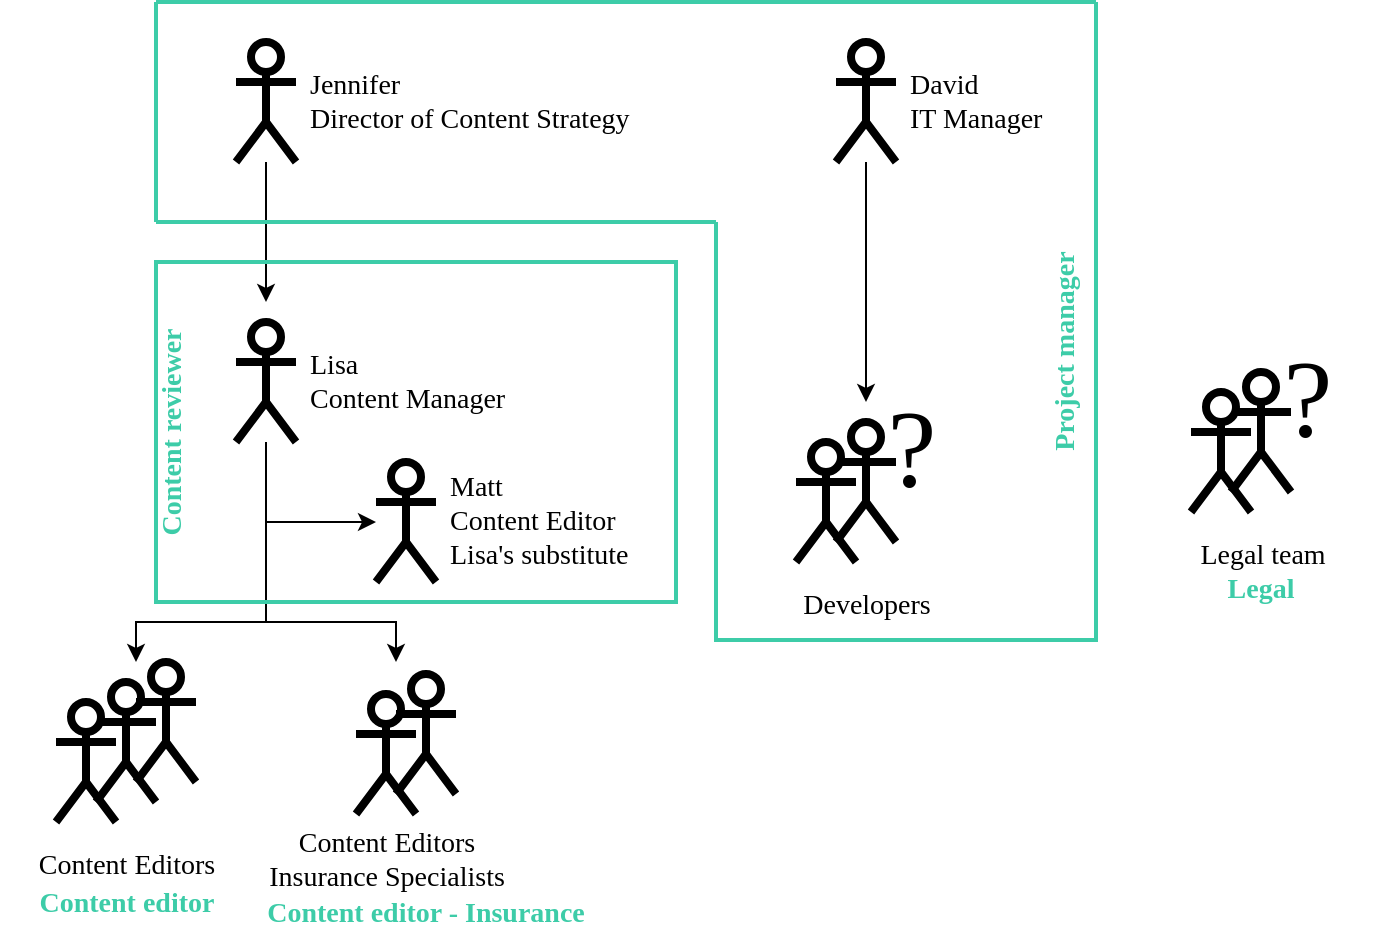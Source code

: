 <mxfile version="19.0.3" type="device"><diagram id="g5Plbh_AKTesNDF9eLHS" name="Page-1"><mxGraphModel dx="1038" dy="649" grid="1" gridSize="10" guides="1" tooltips="1" connect="1" arrows="1" fold="1" page="1" pageScale="1" pageWidth="850" pageHeight="1100" math="0" shadow="0" extFonts="GT Walsheim^https://docs.kontent.ai/fonts/GT-Walsheim-Regular.woff"><root><mxCell id="0"/><mxCell id="1" parent="0"/><mxCell id="4PxdUijkUJ5LaHFqjFEA-36" style="edgeStyle=orthogonalEdgeStyle;rounded=0;orthogonalLoop=1;jettySize=auto;html=1;fontSize=14;fontFamily=Work Sans;" parent="1" source="4PxdUijkUJ5LaHFqjFEA-1" edge="1"><mxGeometry relative="1" as="geometry"><mxPoint x="445" y="210" as="targetPoint"/></mxGeometry></mxCell><mxCell id="4PxdUijkUJ5LaHFqjFEA-1" value="David&lt;br style=&quot;font-size: 14px;&quot;&gt;IT Manager" style="shape=umlActor;verticalLabelPosition=middle;labelBackgroundColor=#ffffff;verticalAlign=middle;html=1;outlineConnect=0;strokeWidth=4;labelPosition=right;align=left;spacingLeft=5;fontFamily=Work Sans;fontSize=14;" parent="1" vertex="1"><mxGeometry x="430" y="30" width="30" height="60" as="geometry"/></mxCell><mxCell id="4PxdUijkUJ5LaHFqjFEA-19" style="edgeStyle=orthogonalEdgeStyle;rounded=0;orthogonalLoop=1;jettySize=auto;html=1;fontFamily=Work Sans;fontSize=14;" parent="1" source="4PxdUijkUJ5LaHFqjFEA-2" edge="1"><mxGeometry relative="1" as="geometry"><mxPoint x="200" y="270" as="targetPoint"/><Array as="points"><mxPoint x="145" y="270"/></Array></mxGeometry></mxCell><mxCell id="4PxdUijkUJ5LaHFqjFEA-20" style="edgeStyle=orthogonalEdgeStyle;rounded=0;orthogonalLoop=1;jettySize=auto;html=1;fontFamily=Work Sans;fontSize=14;" parent="1" source="4PxdUijkUJ5LaHFqjFEA-2" edge="1"><mxGeometry relative="1" as="geometry"><mxPoint x="210" y="340" as="targetPoint"/><Array as="points"><mxPoint x="145" y="320"/><mxPoint x="210" y="320"/><mxPoint x="210" y="340"/></Array></mxGeometry></mxCell><mxCell id="4PxdUijkUJ5LaHFqjFEA-21" style="edgeStyle=orthogonalEdgeStyle;rounded=0;orthogonalLoop=1;jettySize=auto;html=1;fontFamily=Work Sans;fontSize=14;" parent="1" source="4PxdUijkUJ5LaHFqjFEA-2" target="4PxdUijkUJ5LaHFqjFEA-15" edge="1"><mxGeometry relative="1" as="geometry"><mxPoint x="130" y="340" as="targetPoint"/><Array as="points"><mxPoint x="145" y="320"/><mxPoint x="80" y="320"/></Array></mxGeometry></mxCell><mxCell id="4PxdUijkUJ5LaHFqjFEA-2" value="Lisa&lt;br style=&quot;font-size: 14px;&quot;&gt;Content Manager" style="shape=umlActor;verticalLabelPosition=middle;labelBackgroundColor=#ffffff;verticalAlign=middle;html=1;outlineConnect=0;labelPosition=right;align=left;spacingLeft=5;strokeWidth=4;fontFamily=Work Sans;fontSize=14;" parent="1" vertex="1"><mxGeometry x="130" y="170" width="30" height="60" as="geometry"/></mxCell><mxCell id="4PxdUijkUJ5LaHFqjFEA-9" value="Matt&lt;br style=&quot;font-size: 14px;&quot;&gt;Content Editor&lt;br style=&quot;font-size: 14px;&quot;&gt;Lisa's substitute" style="shape=umlActor;verticalLabelPosition=middle;labelBackgroundColor=#ffffff;verticalAlign=middle;html=1;outlineConnect=0;labelPosition=right;align=left;spacingLeft=5;strokeWidth=4;fontFamily=Work Sans;fontSize=14;" parent="1" vertex="1"><mxGeometry x="200" y="240" width="30" height="60" as="geometry"/></mxCell><mxCell id="4PxdUijkUJ5LaHFqjFEA-13" value="" style="group;fontFamily=Work Sans;fontSize=14;" parent="1" vertex="1" connectable="0"><mxGeometry x="190" y="346" width="50" height="70" as="geometry"/></mxCell><mxCell id="4PxdUijkUJ5LaHFqjFEA-10" value="Content Editors&lt;br style=&quot;font-size: 14px;&quot;&gt;Insurance Specialists" style="shape=umlActor;verticalLabelPosition=bottom;labelBackgroundColor=#ffffff;verticalAlign=top;html=1;outlineConnect=0;strokeWidth=4;fontFamily=Work Sans;fontSize=14;" parent="4PxdUijkUJ5LaHFqjFEA-13" vertex="1"><mxGeometry y="10" width="30" height="60" as="geometry"/></mxCell><mxCell id="4PxdUijkUJ5LaHFqjFEA-11" value="" style="shape=umlActor;verticalLabelPosition=bottom;labelBackgroundColor=#ffffff;verticalAlign=top;html=1;outlineConnect=0;strokeWidth=4;fontFamily=Work Sans;fontSize=14;" parent="4PxdUijkUJ5LaHFqjFEA-13" vertex="1"><mxGeometry x="20" width="30" height="60" as="geometry"/></mxCell><mxCell id="4PxdUijkUJ5LaHFqjFEA-16" value="" style="group;fontFamily=Work Sans;fontSize=14;" parent="1" vertex="1" connectable="0"><mxGeometry x="40" y="340" width="70" height="80" as="geometry"/></mxCell><mxCell id="4PxdUijkUJ5LaHFqjFEA-7" value="&lt;br style=&quot;font-size: 14px;&quot;&gt;Content Editors" style="shape=umlActor;verticalLabelPosition=bottom;labelBackgroundColor=#ffffff;verticalAlign=top;html=1;outlineConnect=0;strokeWidth=4;fontFamily=Work Sans;fontSize=14;" parent="4PxdUijkUJ5LaHFqjFEA-16" vertex="1"><mxGeometry x="20" y="10" width="30" height="60" as="geometry"/></mxCell><mxCell id="4PxdUijkUJ5LaHFqjFEA-8" value="" style="shape=umlActor;verticalLabelPosition=bottom;labelBackgroundColor=#ffffff;verticalAlign=top;html=1;outlineConnect=0;strokeWidth=4;fontFamily=Work Sans;fontSize=14;" parent="4PxdUijkUJ5LaHFqjFEA-16" vertex="1"><mxGeometry y="20" width="30" height="60" as="geometry"/></mxCell><mxCell id="4PxdUijkUJ5LaHFqjFEA-15" value="" style="shape=umlActor;verticalLabelPosition=bottom;labelBackgroundColor=#ffffff;verticalAlign=top;html=1;outlineConnect=0;strokeWidth=4;fontFamily=Work Sans;fontSize=14;" parent="4PxdUijkUJ5LaHFqjFEA-16" vertex="1"><mxGeometry x="40" width="30" height="60" as="geometry"/></mxCell><mxCell id="4PxdUijkUJ5LaHFqjFEA-23" value="&lt;br style=&quot;font-size: 14px;&quot;&gt;Developers" style="shape=umlActor;verticalLabelPosition=bottom;labelBackgroundColor=#ffffff;verticalAlign=top;html=1;outlineConnect=0;strokeWidth=4;fontFamily=Work Sans;fontSize=14;" parent="1" vertex="1"><mxGeometry x="430" y="220" width="30" height="60" as="geometry"/></mxCell><mxCell id="4PxdUijkUJ5LaHFqjFEA-24" value="" style="shape=umlActor;verticalLabelPosition=bottom;labelBackgroundColor=#ffffff;verticalAlign=top;html=1;outlineConnect=0;strokeWidth=4;fontFamily=Work Sans;fontSize=14;" parent="1" vertex="1"><mxGeometry x="410" y="230" width="30" height="60" as="geometry"/></mxCell><mxCell id="4PxdUijkUJ5LaHFqjFEA-27" style="edgeStyle=orthogonalEdgeStyle;rounded=0;orthogonalLoop=1;jettySize=auto;html=1;fontFamily=Work Sans;fontSize=14;" parent="1" source="4PxdUijkUJ5LaHFqjFEA-26" edge="1"><mxGeometry relative="1" as="geometry"><mxPoint x="145" y="160" as="targetPoint"/></mxGeometry></mxCell><mxCell id="4PxdUijkUJ5LaHFqjFEA-26" value="Jennifer&lt;br style=&quot;font-size: 14px;&quot;&gt;Director of Content Strategy" style="shape=umlActor;verticalLabelPosition=middle;labelBackgroundColor=#ffffff;verticalAlign=middle;html=1;outlineConnect=0;labelPosition=right;align=left;spacingLeft=5;strokeWidth=4;fontFamily=Work Sans;fontSize=14;" parent="1" vertex="1"><mxGeometry x="130" y="30" width="30" height="60" as="geometry"/></mxCell><mxCell id="4PxdUijkUJ5LaHFqjFEA-32" value="?" style="text;html=1;strokeColor=none;fillColor=none;align=center;verticalAlign=middle;whiteSpace=wrap;rounded=0;fontSize=55;fontStyle=0;fontFamily=Work Sans;" parent="1" vertex="1"><mxGeometry x="448" y="208" width="40" height="50" as="geometry"/></mxCell><mxCell id="4PxdUijkUJ5LaHFqjFEA-33" value="&lt;br style=&quot;font-size: 14px;&quot;&gt;Legal team" style="shape=umlActor;verticalLabelPosition=bottom;labelBackgroundColor=#ffffff;verticalAlign=top;html=1;outlineConnect=0;strokeWidth=4;fontFamily=Work Sans;fontSize=14;" parent="1" vertex="1"><mxGeometry x="627.5" y="195" width="30" height="60" as="geometry"/></mxCell><mxCell id="4PxdUijkUJ5LaHFqjFEA-34" value="" style="shape=umlActor;verticalLabelPosition=bottom;labelBackgroundColor=#ffffff;verticalAlign=top;html=1;outlineConnect=0;strokeWidth=4;fontFamily=Work Sans;fontSize=14;" parent="1" vertex="1"><mxGeometry x="607.5" y="205" width="30" height="60" as="geometry"/></mxCell><mxCell id="4PxdUijkUJ5LaHFqjFEA-35" value="?" style="text;html=1;strokeColor=none;fillColor=none;align=center;verticalAlign=middle;whiteSpace=wrap;rounded=0;fontSize=55;fontStyle=0;fontFamily=Work Sans;" parent="1" vertex="1"><mxGeometry x="645.5" y="183" width="40" height="50" as="geometry"/></mxCell><mxCell id="4PxdUijkUJ5LaHFqjFEA-51" value="" style="rounded=0;whiteSpace=wrap;html=1;strokeWidth=2;fontSize=14;fontColor=#F05A22;fillColor=none;strokeColor=#3DCCA8;fontFamily=Work Sans;" parent="1" vertex="1"><mxGeometry x="90" y="140" width="260" height="170" as="geometry"/></mxCell><mxCell id="4PxdUijkUJ5LaHFqjFEA-53" value="Project manager" style="text;html=1;strokeColor=none;fillColor=none;align=center;verticalAlign=middle;whiteSpace=wrap;rounded=0;fontSize=14;fontColor=#3DCCA8;fontStyle=1;rotation=-90;fontFamily=Work Sans;" parent="1" vertex="1"><mxGeometry x="482.5" y="175" width="125" height="20" as="geometry"/></mxCell><mxCell id="4PxdUijkUJ5LaHFqjFEA-55" value="Content reviewer" style="text;html=1;strokeColor=none;fillColor=none;align=center;verticalAlign=middle;whiteSpace=wrap;rounded=0;fontSize=14;fontColor=#3DCCA8;fontStyle=1;rotation=-90;fontFamily=Work Sans;" parent="1" vertex="1"><mxGeometry x="36" y="215" width="125" height="20" as="geometry"/></mxCell><mxCell id="4PxdUijkUJ5LaHFqjFEA-56" value="Content editor" style="text;html=1;strokeColor=none;fillColor=none;align=center;verticalAlign=middle;whiteSpace=wrap;rounded=0;fontSize=14;fontColor=#3DCCA8;fontStyle=1;rotation=0;fontFamily=Work Sans;" parent="1" vertex="1"><mxGeometry x="12.5" y="451" width="125" height="20" as="geometry"/></mxCell><mxCell id="4PxdUijkUJ5LaHFqjFEA-58" value="Content editor - Insurance" style="text;html=1;strokeColor=none;fillColor=none;align=center;verticalAlign=middle;whiteSpace=wrap;rounded=0;fontSize=14;fontColor=#3DCCA8;fontStyle=1;rotation=0;fontFamily=Work Sans;" parent="1" vertex="1"><mxGeometry x="130" y="456" width="190" height="20" as="geometry"/></mxCell><mxCell id="4PxdUijkUJ5LaHFqjFEA-59" value="Legal" style="text;html=1;strokeColor=none;fillColor=none;align=center;verticalAlign=middle;whiteSpace=wrap;rounded=0;fontSize=14;fontColor=#3DCCA8;fontStyle=1;rotation=0;fontFamily=Work Sans;" parent="1" vertex="1"><mxGeometry x="580" y="294" width="125" height="20" as="geometry"/></mxCell><mxCell id="cFQCjdx1wIeC5z6T-D8s-1" value="" style="group;fontFamily=Work Sans;" parent="1" vertex="1" connectable="0"><mxGeometry x="90" y="10" width="470" height="320" as="geometry"/></mxCell><mxCell id="4PxdUijkUJ5LaHFqjFEA-41" value="" style="endArrow=none;html=1;fontSize=14;fontColor=#F05A22;strokeColor=#3DCCA8;strokeWidth=2;rounded=0;fontFamily=Work Sans;" parent="cFQCjdx1wIeC5z6T-D8s-1" edge="1"><mxGeometry width="50" height="50" relative="1" as="geometry"><mxPoint as="sourcePoint"/><mxPoint x="470" as="targetPoint"/></mxGeometry></mxCell><mxCell id="4PxdUijkUJ5LaHFqjFEA-42" value="" style="endArrow=none;html=1;fontSize=14;fontColor=#F05A22;strokeColor=#3DCCA8;strokeWidth=2;rounded=0;fontFamily=Work Sans;" parent="cFQCjdx1wIeC5z6T-D8s-1" edge="1"><mxGeometry width="50" height="50" relative="1" as="geometry"><mxPoint as="sourcePoint"/><mxPoint y="110" as="targetPoint"/></mxGeometry></mxCell><mxCell id="4PxdUijkUJ5LaHFqjFEA-43" value="" style="endArrow=none;html=1;fontSize=14;fontColor=#F05A22;strokeColor=#3DCCA8;strokeWidth=2;rounded=0;fontFamily=Work Sans;" parent="cFQCjdx1wIeC5z6T-D8s-1" edge="1"><mxGeometry width="50" height="50" relative="1" as="geometry"><mxPoint y="110" as="sourcePoint"/><mxPoint x="280" y="110" as="targetPoint"/></mxGeometry></mxCell><mxCell id="4PxdUijkUJ5LaHFqjFEA-44" value="" style="endArrow=none;html=1;fontSize=14;fontColor=#F05A22;strokeColor=#3DCCA8;strokeWidth=2;rounded=0;fontFamily=Work Sans;" parent="cFQCjdx1wIeC5z6T-D8s-1" edge="1"><mxGeometry width="50" height="50" relative="1" as="geometry"><mxPoint x="280" y="110" as="sourcePoint"/><mxPoint x="280" y="320" as="targetPoint"/><Array as="points"><mxPoint x="280" y="210"/></Array></mxGeometry></mxCell><mxCell id="4PxdUijkUJ5LaHFqjFEA-45" value="" style="endArrow=none;html=1;fontSize=14;fontColor=#F05A22;strokeColor=#3DCCA8;strokeWidth=2;rounded=0;fontFamily=Work Sans;" parent="cFQCjdx1wIeC5z6T-D8s-1" edge="1"><mxGeometry width="50" height="50" relative="1" as="geometry"><mxPoint x="280" y="319" as="sourcePoint"/><mxPoint x="470" y="319" as="targetPoint"/></mxGeometry></mxCell><mxCell id="4PxdUijkUJ5LaHFqjFEA-46" value="" style="endArrow=none;html=1;fontSize=14;fontColor=#F05A22;strokeColor=#3DCCA8;strokeWidth=2;rounded=0;fontFamily=Work Sans;" parent="cFQCjdx1wIeC5z6T-D8s-1" edge="1"><mxGeometry width="50" height="50" relative="1" as="geometry"><mxPoint x="470" as="sourcePoint"/><mxPoint x="470" y="320" as="targetPoint"/></mxGeometry></mxCell></root></mxGraphModel></diagram></mxfile>